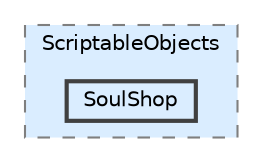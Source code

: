 digraph "Q:/IdleWave/Projet/Assets/Scripts/RogueGenesia/ScriptableObjects/SoulShop"
{
 // LATEX_PDF_SIZE
  bgcolor="transparent";
  edge [fontname=Helvetica,fontsize=10,labelfontname=Helvetica,labelfontsize=10];
  node [fontname=Helvetica,fontsize=10,shape=box,height=0.2,width=0.4];
  compound=true
  subgraph clusterdir_b126eae8dc8e4603e91a4f47216e00aa {
    graph [ bgcolor="#daedff", pencolor="grey50", label="ScriptableObjects", fontname=Helvetica,fontsize=10 style="filled,dashed", URL="dir_b126eae8dc8e4603e91a4f47216e00aa.html",tooltip=""]
  dir_544f47bd6961efd365cc80b7c7f5c627 [label="SoulShop", fillcolor="#daedff", color="grey25", style="filled,bold", URL="dir_544f47bd6961efd365cc80b7c7f5c627.html",tooltip=""];
  }
}
